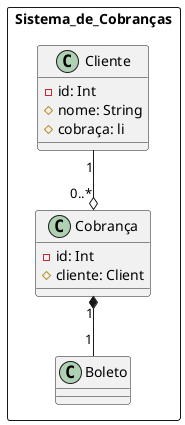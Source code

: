 @startuml sisDeCobrança
  package Sistema_de_Cobranças <<rectangle>> {
    class Cliente {
      - id: Int
      # nome: String
      # cobraça: li
    }
    class Cobrança {
      - id: Int
      # cliente: Client
    }
    Cliente "1" --o "0..*" Cobrança
    class Boleto {}
    Cobrança "1" *-- "1" Boleto
  }
@enduml